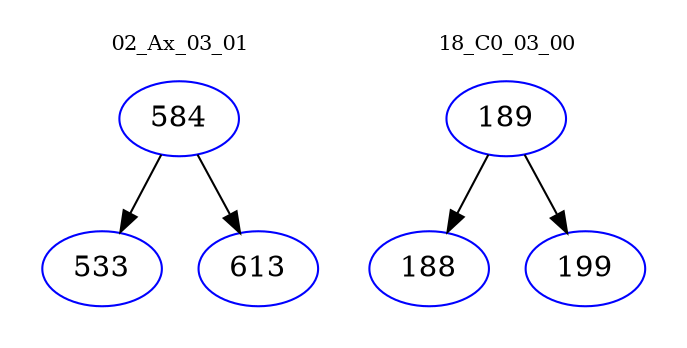 digraph{
subgraph cluster_0 {
color = white
label = "02_Ax_03_01";
fontsize=10;
T0_584 [label="584", color="blue"]
T0_584 -> T0_533 [color="black"]
T0_533 [label="533", color="blue"]
T0_584 -> T0_613 [color="black"]
T0_613 [label="613", color="blue"]
}
subgraph cluster_1 {
color = white
label = "18_C0_03_00";
fontsize=10;
T1_189 [label="189", color="blue"]
T1_189 -> T1_188 [color="black"]
T1_188 [label="188", color="blue"]
T1_189 -> T1_199 [color="black"]
T1_199 [label="199", color="blue"]
}
}
